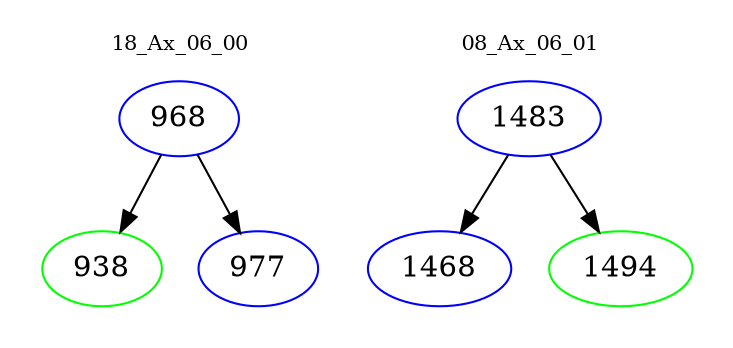 digraph{
subgraph cluster_0 {
color = white
label = "18_Ax_06_00";
fontsize=10;
T0_968 [label="968", color="blue"]
T0_968 -> T0_938 [color="black"]
T0_938 [label="938", color="green"]
T0_968 -> T0_977 [color="black"]
T0_977 [label="977", color="blue"]
}
subgraph cluster_1 {
color = white
label = "08_Ax_06_01";
fontsize=10;
T1_1483 [label="1483", color="blue"]
T1_1483 -> T1_1468 [color="black"]
T1_1468 [label="1468", color="blue"]
T1_1483 -> T1_1494 [color="black"]
T1_1494 [label="1494", color="green"]
}
}
